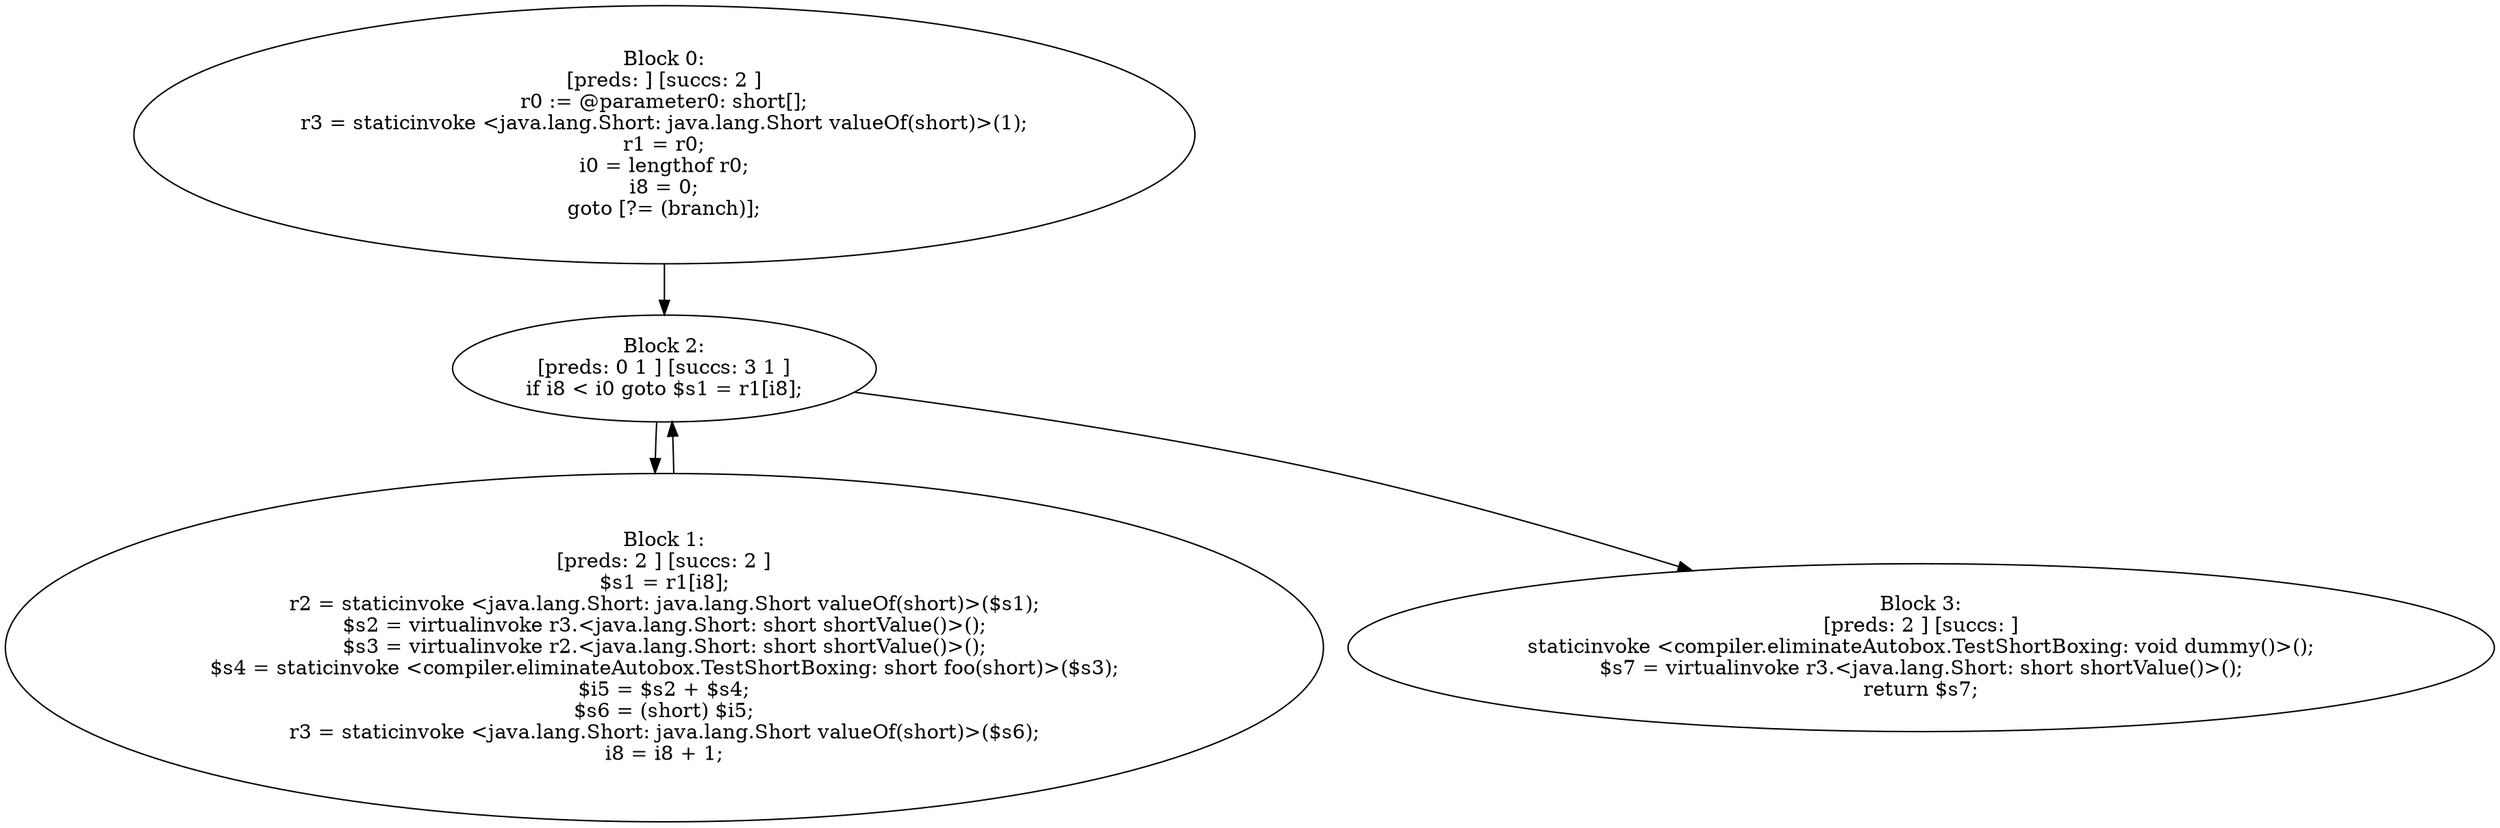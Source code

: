 digraph "unitGraph" {
    "Block 0:
[preds: ] [succs: 2 ]
r0 := @parameter0: short[];
r3 = staticinvoke <java.lang.Short: java.lang.Short valueOf(short)>(1);
r1 = r0;
i0 = lengthof r0;
i8 = 0;
goto [?= (branch)];
"
    "Block 1:
[preds: 2 ] [succs: 2 ]
$s1 = r1[i8];
r2 = staticinvoke <java.lang.Short: java.lang.Short valueOf(short)>($s1);
$s2 = virtualinvoke r3.<java.lang.Short: short shortValue()>();
$s3 = virtualinvoke r2.<java.lang.Short: short shortValue()>();
$s4 = staticinvoke <compiler.eliminateAutobox.TestShortBoxing: short foo(short)>($s3);
$i5 = $s2 + $s4;
$s6 = (short) $i5;
r3 = staticinvoke <java.lang.Short: java.lang.Short valueOf(short)>($s6);
i8 = i8 + 1;
"
    "Block 2:
[preds: 0 1 ] [succs: 3 1 ]
if i8 < i0 goto $s1 = r1[i8];
"
    "Block 3:
[preds: 2 ] [succs: ]
staticinvoke <compiler.eliminateAutobox.TestShortBoxing: void dummy()>();
$s7 = virtualinvoke r3.<java.lang.Short: short shortValue()>();
return $s7;
"
    "Block 0:
[preds: ] [succs: 2 ]
r0 := @parameter0: short[];
r3 = staticinvoke <java.lang.Short: java.lang.Short valueOf(short)>(1);
r1 = r0;
i0 = lengthof r0;
i8 = 0;
goto [?= (branch)];
"->"Block 2:
[preds: 0 1 ] [succs: 3 1 ]
if i8 < i0 goto $s1 = r1[i8];
";
    "Block 1:
[preds: 2 ] [succs: 2 ]
$s1 = r1[i8];
r2 = staticinvoke <java.lang.Short: java.lang.Short valueOf(short)>($s1);
$s2 = virtualinvoke r3.<java.lang.Short: short shortValue()>();
$s3 = virtualinvoke r2.<java.lang.Short: short shortValue()>();
$s4 = staticinvoke <compiler.eliminateAutobox.TestShortBoxing: short foo(short)>($s3);
$i5 = $s2 + $s4;
$s6 = (short) $i5;
r3 = staticinvoke <java.lang.Short: java.lang.Short valueOf(short)>($s6);
i8 = i8 + 1;
"->"Block 2:
[preds: 0 1 ] [succs: 3 1 ]
if i8 < i0 goto $s1 = r1[i8];
";
    "Block 2:
[preds: 0 1 ] [succs: 3 1 ]
if i8 < i0 goto $s1 = r1[i8];
"->"Block 3:
[preds: 2 ] [succs: ]
staticinvoke <compiler.eliminateAutobox.TestShortBoxing: void dummy()>();
$s7 = virtualinvoke r3.<java.lang.Short: short shortValue()>();
return $s7;
";
    "Block 2:
[preds: 0 1 ] [succs: 3 1 ]
if i8 < i0 goto $s1 = r1[i8];
"->"Block 1:
[preds: 2 ] [succs: 2 ]
$s1 = r1[i8];
r2 = staticinvoke <java.lang.Short: java.lang.Short valueOf(short)>($s1);
$s2 = virtualinvoke r3.<java.lang.Short: short shortValue()>();
$s3 = virtualinvoke r2.<java.lang.Short: short shortValue()>();
$s4 = staticinvoke <compiler.eliminateAutobox.TestShortBoxing: short foo(short)>($s3);
$i5 = $s2 + $s4;
$s6 = (short) $i5;
r3 = staticinvoke <java.lang.Short: java.lang.Short valueOf(short)>($s6);
i8 = i8 + 1;
";
}
